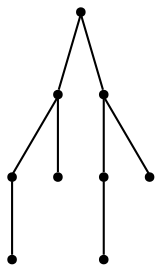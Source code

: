 graph {
  node [shape=point,comment="{\"directed\":false,\"doi\":\"10.1007/978-3-319-73915-1_18\",\"figure\":\"4 (3)\"}"]

  v0 [pos="975.0178687273898,482.55338969706577"]
  v1 [pos="906.8715604257361,482.5533896970658"]
  v2 [pos="838.7304981685425,482.5533896970658"]
  v3 [pos="770.5883867024568,482.5533896970658"]
  v4 [pos="600.2320906225594,550.6926312321447"]
  v5 [pos="600.2320906225594,607.4778548210329"]
  v6 [pos="940.9436335734621,437.1237816937828"]
  v7 [pos="872.8015380044809,407.5964405439954"]
  v8 [pos="804.658409123712,437.1237816937828"]

  v0 -- v5 [id="-1",pos="975.0178687273898,482.55338969706577 975.0178051389721,550.6915820361114 706.9917978928792,607.478904017066 600.2320906225594,607.4778548210329"]
  v2 -- v4 [id="-3",pos="838.7304981685425,482.5533896970658 838.7294489596504,527.9798580607039 709.2546553250768,548.4202315931832 600.2320906225594,550.6926312321447"]
  v6 -- v0 [id="-13",pos="940.9436335734621,437.1237816937828 975.0178687273898,482.55338969706577 975.0178687273898,482.55338969706577 975.0178687273898,482.55338969706577"]
  v6 -- v1 [id="-14",pos="940.9436335734621,437.1237816937828 906.8715604257361,482.5533896970658 906.8715604257361,482.5533896970658 906.8715604257361,482.5533896970658"]
  v7 -- v6 [id="-15",pos="872.8015380044809,407.5964405439954 940.9436335734621,437.1237816937828 940.9436335734621,437.1237816937828 940.9436335734621,437.1237816937828"]
  v7 -- v8 [id="-16",pos="872.8015380044809,407.5964405439954 804.658409123712,437.1237816937828 804.658409123712,437.1237816937828 804.658409123712,437.1237816937828"]
  v8 -- v3 [id="-17",pos="804.658409123712,437.1237816937828 770.5883867024568,482.5533896970658 770.5883867024568,482.5533896970658 770.5883867024568,482.5533896970658"]
  v8 -- v2 [id="-18",pos="804.658409123712,437.1237816937828 838.7304981685425,482.5533896970658 838.7304981685425,482.5533896970658 838.7304981685425,482.5533896970658"]
}